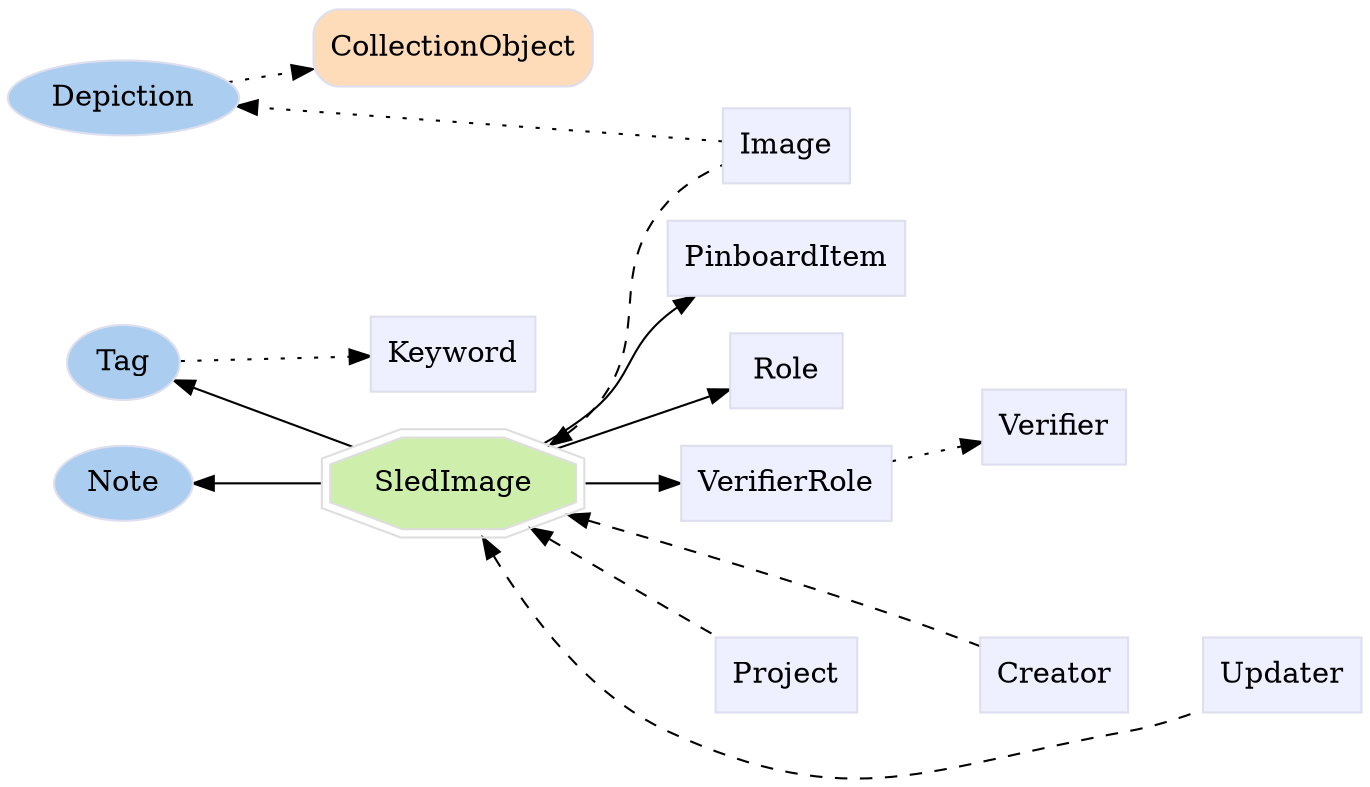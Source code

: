 digraph SledImage {
	graph [bb="0,0,563.57,366.65",
		label="",
		outputorder=edgesfirst,
		rankdir=LR
	];
	node [label="\N"];
	subgraph annotator_cluster {
		graph [rank=min];
		Depiction	[color="#dddeee",
			fillcolor="#abcdef",
			group=annotator,
			height=0.5,
			href="/develop/Data/models.html#depiction",
			label=Depiction,
			pos="47.257,324.15",
			shape=oval,
			style=filled,
			target=_top,
			width=1.3127];
		Tag	[color="#dddeee",
			fillcolor="#abcdef",
			group=annotator,
			height=0.5,
			href="/develop/Data/models.html#tag",
			label=Tag,
			pos="47.257,195.15",
			shape=oval,
			style=filled,
			target=_top,
			width=0.75];
		Note	[color="#dddeee",
			fillcolor="#abcdef",
			group=annotator,
			height=0.5,
			href="/develop/Data/models.html#note",
			label=Note,
			pos="47.257,139.15",
			shape=oval,
			style=filled,
			target=_top,
			width=0.80088];
	}
	subgraph core {
		CollectionObject	[color="#dddeee",
			fillcolor="#fedcba",
			group=core,
			height=0.51389,
			href="/develop/Data/models.html#collection-object",
			label=CollectionObject,
			pos="189.54,348.15",
			shape=Mrecord,
			style=filled,
			target=_top,
			width=1.5035];
	}
	subgraph supporting {
		SledImage	[color="#dedede",
			fillcolor="#cdefab",
			group=target,
			height=0.61111,
			href="/develop/Data/models.html#sled-image",
			label=SledImage,
			pos="189.54,139.15",
			shape=doubleoctagon,
			style=filled,
			target=_top,
			width=1.6397];
		Image	[color="#dddeee",
			fillcolor="#eeefff",
			group=supporting,
			height=0.5,
			href="/develop/Data/models.html#image",
			label=Image,
			pos="329.7,301.15",
			shape=box,
			style=filled,
			target=_top,
			width=0.75];
		Keyword	[color="#dddeee",
			fillcolor="#eeefff",
			group=supporting,
			height=0.5,
			href="/develop/Data/models.html#keyword",
			label=Keyword,
			pos="189.54,197.15",
			shape=box,
			style=filled,
			target=_top,
			width=0.92014];
		PinboardItem	[color="#dddeee",
			fillcolor="#eeefff",
			group=supporting,
			height=0.5,
			href="/develop/Data/models.html#pinboard-item",
			label=PinboardItem,
			pos="329.7,247.15",
			shape=box,
			style=filled,
			target=_top,
			width=1.2535];
		Role	[color="#dddeee",
			fillcolor="#eeefff",
			group=supporting,
			height=0.5,
			href="/develop/Data/models.html#role",
			label=Role,
			pos="329.7,193.15",
			shape=box,
			style=filled,
			target=_top,
			width=0.75];
		VerifierRole	[color="#dddeee",
			fillcolor="#eeefff",
			group=supporting,
			height=0.5,
			href="/develop/Data/models.html#verifier-role",
			label=VerifierRole,
			pos="329.7,139.15",
			shape=box,
			style=filled,
			target=_top,
			width=1.1493];
		Verifier	[color="#dddeee",
			fillcolor="#eeefff",
			group=supporting,
			height=0.5,
			href="/develop/Data/models.html#verifier",
			label=Verifier,
			pos="439.45,166.15",
			shape=box,
			style=filled,
			target=_top,
			width=0.79514];
		Creator	[color="#dddeee",
			fillcolor="#eeefff",
			group=supporting,
			height=0.5,
			href="/develop/Data/models.html#creator",
			label=Creator,
			pos="439.45,47.152",
			shape=box,
			style=filled,
			target=_top,
			width=0.78472];
		Project	[color="#dddeee",
			fillcolor="#eeefff",
			group=supporting,
			height=0.5,
			href="/develop/Data/models.html#project",
			label=Project,
			pos="329.7,47.152",
			shape=box,
			style=filled,
			target=_top,
			width=0.75347];
		Updater	[color="#dddeee",
			fillcolor="#eeefff",
			group=supporting,
			height=0.5,
			href="/develop/Data/models.html#updater",
			label=Updater,
			pos="533.82,47.152",
			shape=box,
			style=filled,
			target=_top,
			width=0.82639];
	}
	Depiction -> CollectionObject	[pos="e,135.03,339 90.728,331.42 101.19,333.21 112.63,335.17 123.89,337.09",
		style=dotted];
	Tag -> Keyword	[pos="e,156.11,196.69 74.644,195.53 94.402,195.81 121.87,196.2 144.89,196.53",
		style=dotted];
	SledImage -> Tag	[pos="e,71.108,186.03 147.57,155.51 126.64,163.86 101.5,173.9 81.752,181.78"];
	SledImage -> Note	[pos="e,76.309,139.15 130.1,139.15 115.85,139.15 100.93,139.15 87.8,139.15"];
	SledImage -> Image	[dir=back,
		pos="s,230.9,155.56 240.07,161.99 243.17,164.48 246.05,167.2 248.57,170.15 280.33,207.35 253.91,236.04 284.57,274.15 289.41,280.17 295.98,\
285.19 302.57,289.21",
		style=dashed];
	SledImage -> PinboardItem	[pos="e,295.36,228.77 228.7,156.3 235.69,160.32 242.64,164.96 248.57,170.15 269.18,188.18 264.5,201.53 284.57,220.15 285.19,220.72 285.82,\
221.29 286.46,221.85"];
	SledImage -> Role	[pos="e,302.51,182.92 231.99,155.35 251.04,162.8 273.44,171.55 291.88,178.76"];
	SledImage -> VerifierRole	[pos="e,288.18,139.15 248.73,139.15 258.06,139.15 267.67,139.15 276.84,139.15"];
	SledImage -> Creator	[dir=back,
		pos="s,235.51,124.16 246.02,120.59 282.77,108.05 331.93,90.798 374.82,74.152 386.68,69.55 399.62,64.13 410.73,59.358",
		style=dashed];
	SledImage -> Project	[dir=back,
		pos="s,220.52,119.19 230.1,112.81 253.34,97.335 282.06,78.206 302.5,64.595",
		style=dashed];
	SledImage -> Updater	[dir=back,
		pos="s,200.37,116.98 205.49,106.98 220.82,78.257 247.64,38.041 284.57,20.152 357.97,-15.398 388.1,4.1469 468.07,20.152 480.13,22.566 \
492.76,27.278 503.62,32.099",
		style=dashed];
	Image -> Depiction	[pos="e,93.938,320.41 302.44,303.31 257.61,306.98 165.32,314.55 105.15,319.49",
		style=dotted];
	Role -> Verifier	[pos="e,410.48,173.16 357.05,186.55 369.84,183.34 385.44,179.43 399.56,175.9",
		style=invis];
	VerifierRole -> Verifier	[pos="e,410.38,159.12 371.43,149.36 380.57,151.65 390.24,154.07 399.31,156.34",
		style=dotted];
	Creator -> Updater	[pos="e,503.84,47.152 468.16,47.152 475.82,47.152 484.29,47.152 492.5,47.152",
		style=invis];
	Project -> Creator	[pos="e,410.86,47.152 357.05,47.152 369.81,47.152 385.37,47.152 399.46,47.152",
		style=invis];
}
